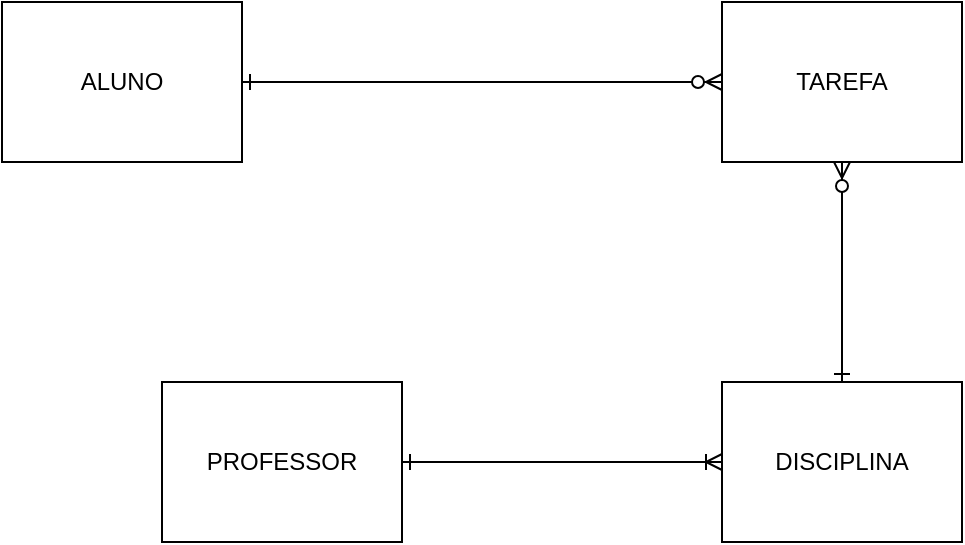 <mxfile version="13.0.1" type="github"><diagram id="oFMwJU2f02DcgfCYTC5S" name="Page-1"><mxGraphModel dx="868" dy="433" grid="1" gridSize="10" guides="1" tooltips="1" connect="1" arrows="1" fold="1" page="1" pageScale="1" pageWidth="827" pageHeight="1169" math="0" shadow="0"><root><mxCell id="0"/><mxCell id="1" parent="0"/><mxCell id="yZ5Av-zjvGEm6ZmJSkwi-1" value="ALUNO" style="whiteSpace=wrap;html=1;align=center;" vertex="1" parent="1"><mxGeometry x="120" y="80" width="120" height="80" as="geometry"/></mxCell><mxCell id="yZ5Av-zjvGEm6ZmJSkwi-2" value="TAREFA" style="whiteSpace=wrap;html=1;align=center;" vertex="1" parent="1"><mxGeometry x="480" y="80" width="120" height="80" as="geometry"/></mxCell><mxCell id="yZ5Av-zjvGEm6ZmJSkwi-3" value="" style="edgeStyle=entityRelationEdgeStyle;fontSize=12;html=1;endArrow=ERzeroToMany;endFill=1;exitX=1;exitY=0.5;exitDx=0;exitDy=0;startArrow=ERone;startFill=0;" edge="1" parent="1" source="yZ5Av-zjvGEm6ZmJSkwi-1" target="yZ5Av-zjvGEm6ZmJSkwi-2"><mxGeometry width="100" height="100" relative="1" as="geometry"><mxPoint x="230" y="220" as="sourcePoint"/><mxPoint x="330" y="120" as="targetPoint"/></mxGeometry></mxCell><mxCell id="yZ5Av-zjvGEm6ZmJSkwi-7" style="edgeStyle=orthogonalEdgeStyle;rounded=0;orthogonalLoop=1;jettySize=auto;html=1;entryX=0.5;entryY=1;entryDx=0;entryDy=0;startArrow=ERone;startFill=0;endArrow=ERzeroToMany;endFill=1;" edge="1" parent="1" source="yZ5Av-zjvGEm6ZmJSkwi-4" target="yZ5Av-zjvGEm6ZmJSkwi-2"><mxGeometry relative="1" as="geometry"/></mxCell><mxCell id="yZ5Av-zjvGEm6ZmJSkwi-4" value="DISCIPLINA" style="whiteSpace=wrap;html=1;align=center;" vertex="1" parent="1"><mxGeometry x="480" y="270" width="120" height="80" as="geometry"/></mxCell><mxCell id="yZ5Av-zjvGEm6ZmJSkwi-9" style="edgeStyle=orthogonalEdgeStyle;rounded=0;orthogonalLoop=1;jettySize=auto;html=1;entryX=0;entryY=0.5;entryDx=0;entryDy=0;startArrow=ERone;startFill=0;endArrow=ERoneToMany;endFill=0;" edge="1" parent="1" source="yZ5Av-zjvGEm6ZmJSkwi-8" target="yZ5Av-zjvGEm6ZmJSkwi-4"><mxGeometry relative="1" as="geometry"/></mxCell><mxCell id="yZ5Av-zjvGEm6ZmJSkwi-8" value="PROFESSOR" style="whiteSpace=wrap;html=1;align=center;" vertex="1" parent="1"><mxGeometry x="200" y="270" width="120" height="80" as="geometry"/></mxCell></root></mxGraphModel></diagram></mxfile>